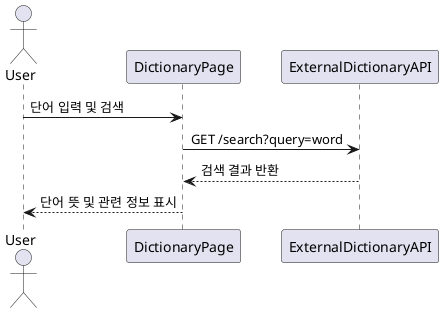@startuml
actor User

participant "DictionaryPage" as Dictionary
participant "ExternalDictionaryAPI" as API

User -> Dictionary: 단어 입력 및 검색
Dictionary -> API: GET /search?query=word
API --> Dictionary: 검색 결과 반환
Dictionary --> User: 단어 뜻 및 관련 정보 표시

@enduml
